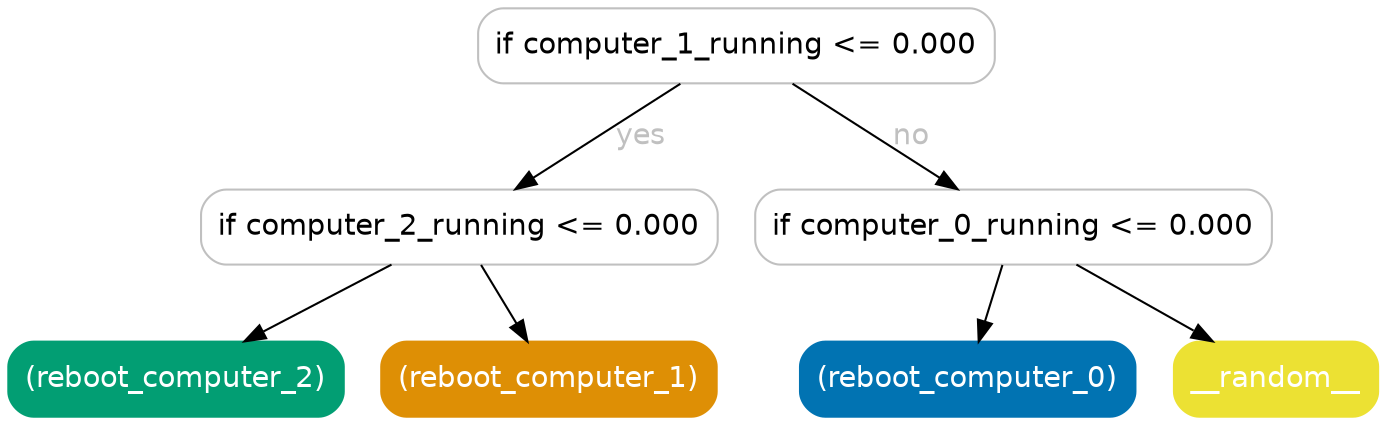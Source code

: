 digraph Tree {
	graph [bb="0,0,657.5,196"];
	node [color=gray,
		fillcolor=white,
		fontname=helvetica,
		label="\N",
		shape=box,
		style="filled, rounded"
	];
	edge [fontname=helvetica];
	0	[height=0.5,
		label="if computer_1_running <= 0.000",
		pos="349.5,178",
		width=3.4444];
	1	[height=0.5,
		label="if computer_2_running <= 0.000",
		pos="216.5,91",
		width=3.4444];
	0 -> 1	[fontcolor=gray,
		label=yes,
		lp="304,134.5",
		pos="e,243.37,109.18 322.59,159.8 302.21,146.78 274.05,128.78 251.86,114.6"];
	4	[height=0.5,
		label="if computer_0_running <= 0.000",
		pos="482.5,91",
		width=3.4444];
	0 -> 4	[fontcolor=gray,
		label=no,
		lp="433.5,134.5",
		pos="e,455.63,109.18 376.41,159.8 396.79,146.78 424.95,128.78 447.14,114.6"];
	2	[color="#029e73",
		fillcolor="#029e73",
		fontcolor=white,
		height=0.5,
		label="(reboot_computer_2)",
		pos="80.5,18",
		width=2.2361];
	1 -> 2	[fontcolor=gray,
		pos="e,113.28,36.114 183.92,72.994 165.47,63.361 142.19,51.207 122.39,40.87"];
	3	[color="#de8f05",
		fillcolor="#de8f05",
		fontcolor=white,
		height=0.5,
		label="(reboot_computer_1)",
		pos="259.5,18",
		width=2.2361];
	1 -> 3	[fontcolor=gray,
		pos="e,249.19,36.029 226.91,72.813 232.03,64.353 238.31,53.984 243.99,44.612"];
	5	[color="#0173b2",
		fillcolor="#0173b2",
		fontcolor=white,
		height=0.5,
		label="(reboot_computer_0)",
		pos="460.5,18",
		width=2.2361];
	4 -> 5	[fontcolor=gray,
		pos="e,465.78,36.029 477.17,72.813 474.66,64.702 471.6,54.836 468.8,45.777"];
	6	[color="#ece133",
		fillcolor="#ece133",
		fontcolor=white,
		height=0.5,
		label=__random__,
		pos="608.5,18",
		width=1.3611];
	4 -> 6	[fontcolor=gray,
		pos="e,578.13,36.114 512.68,72.994 529.54,63.491 550.76,51.536 568.94,41.292"];
}

